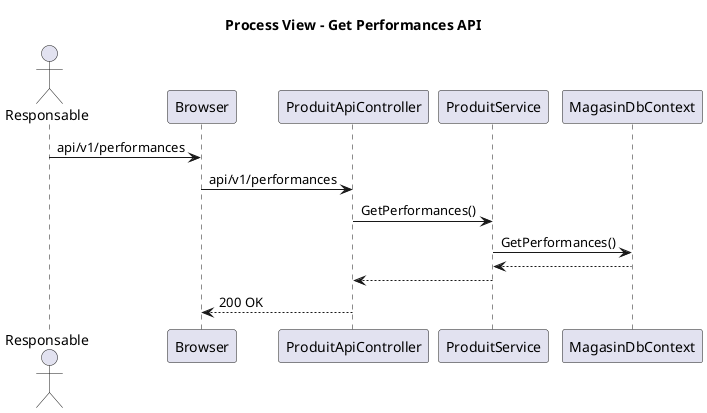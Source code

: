 @startuml "Process View - GetPerformancesApi"
title Process View - Get Performances API
actor "Responsable" as R

participant "Browser" as Client
participant "ProduitApiController" as PC
participant "ProduitService" as PS
participant "MagasinDbContext" as Db

R -> Client : api/v1/performances
Client -> PC : api/v1/performances
PC -> PS : GetPerformances()

PS -> Db : GetPerformances()

Db --> PS
PS --> PC
PC --> Client : 200 OK
@enduml

